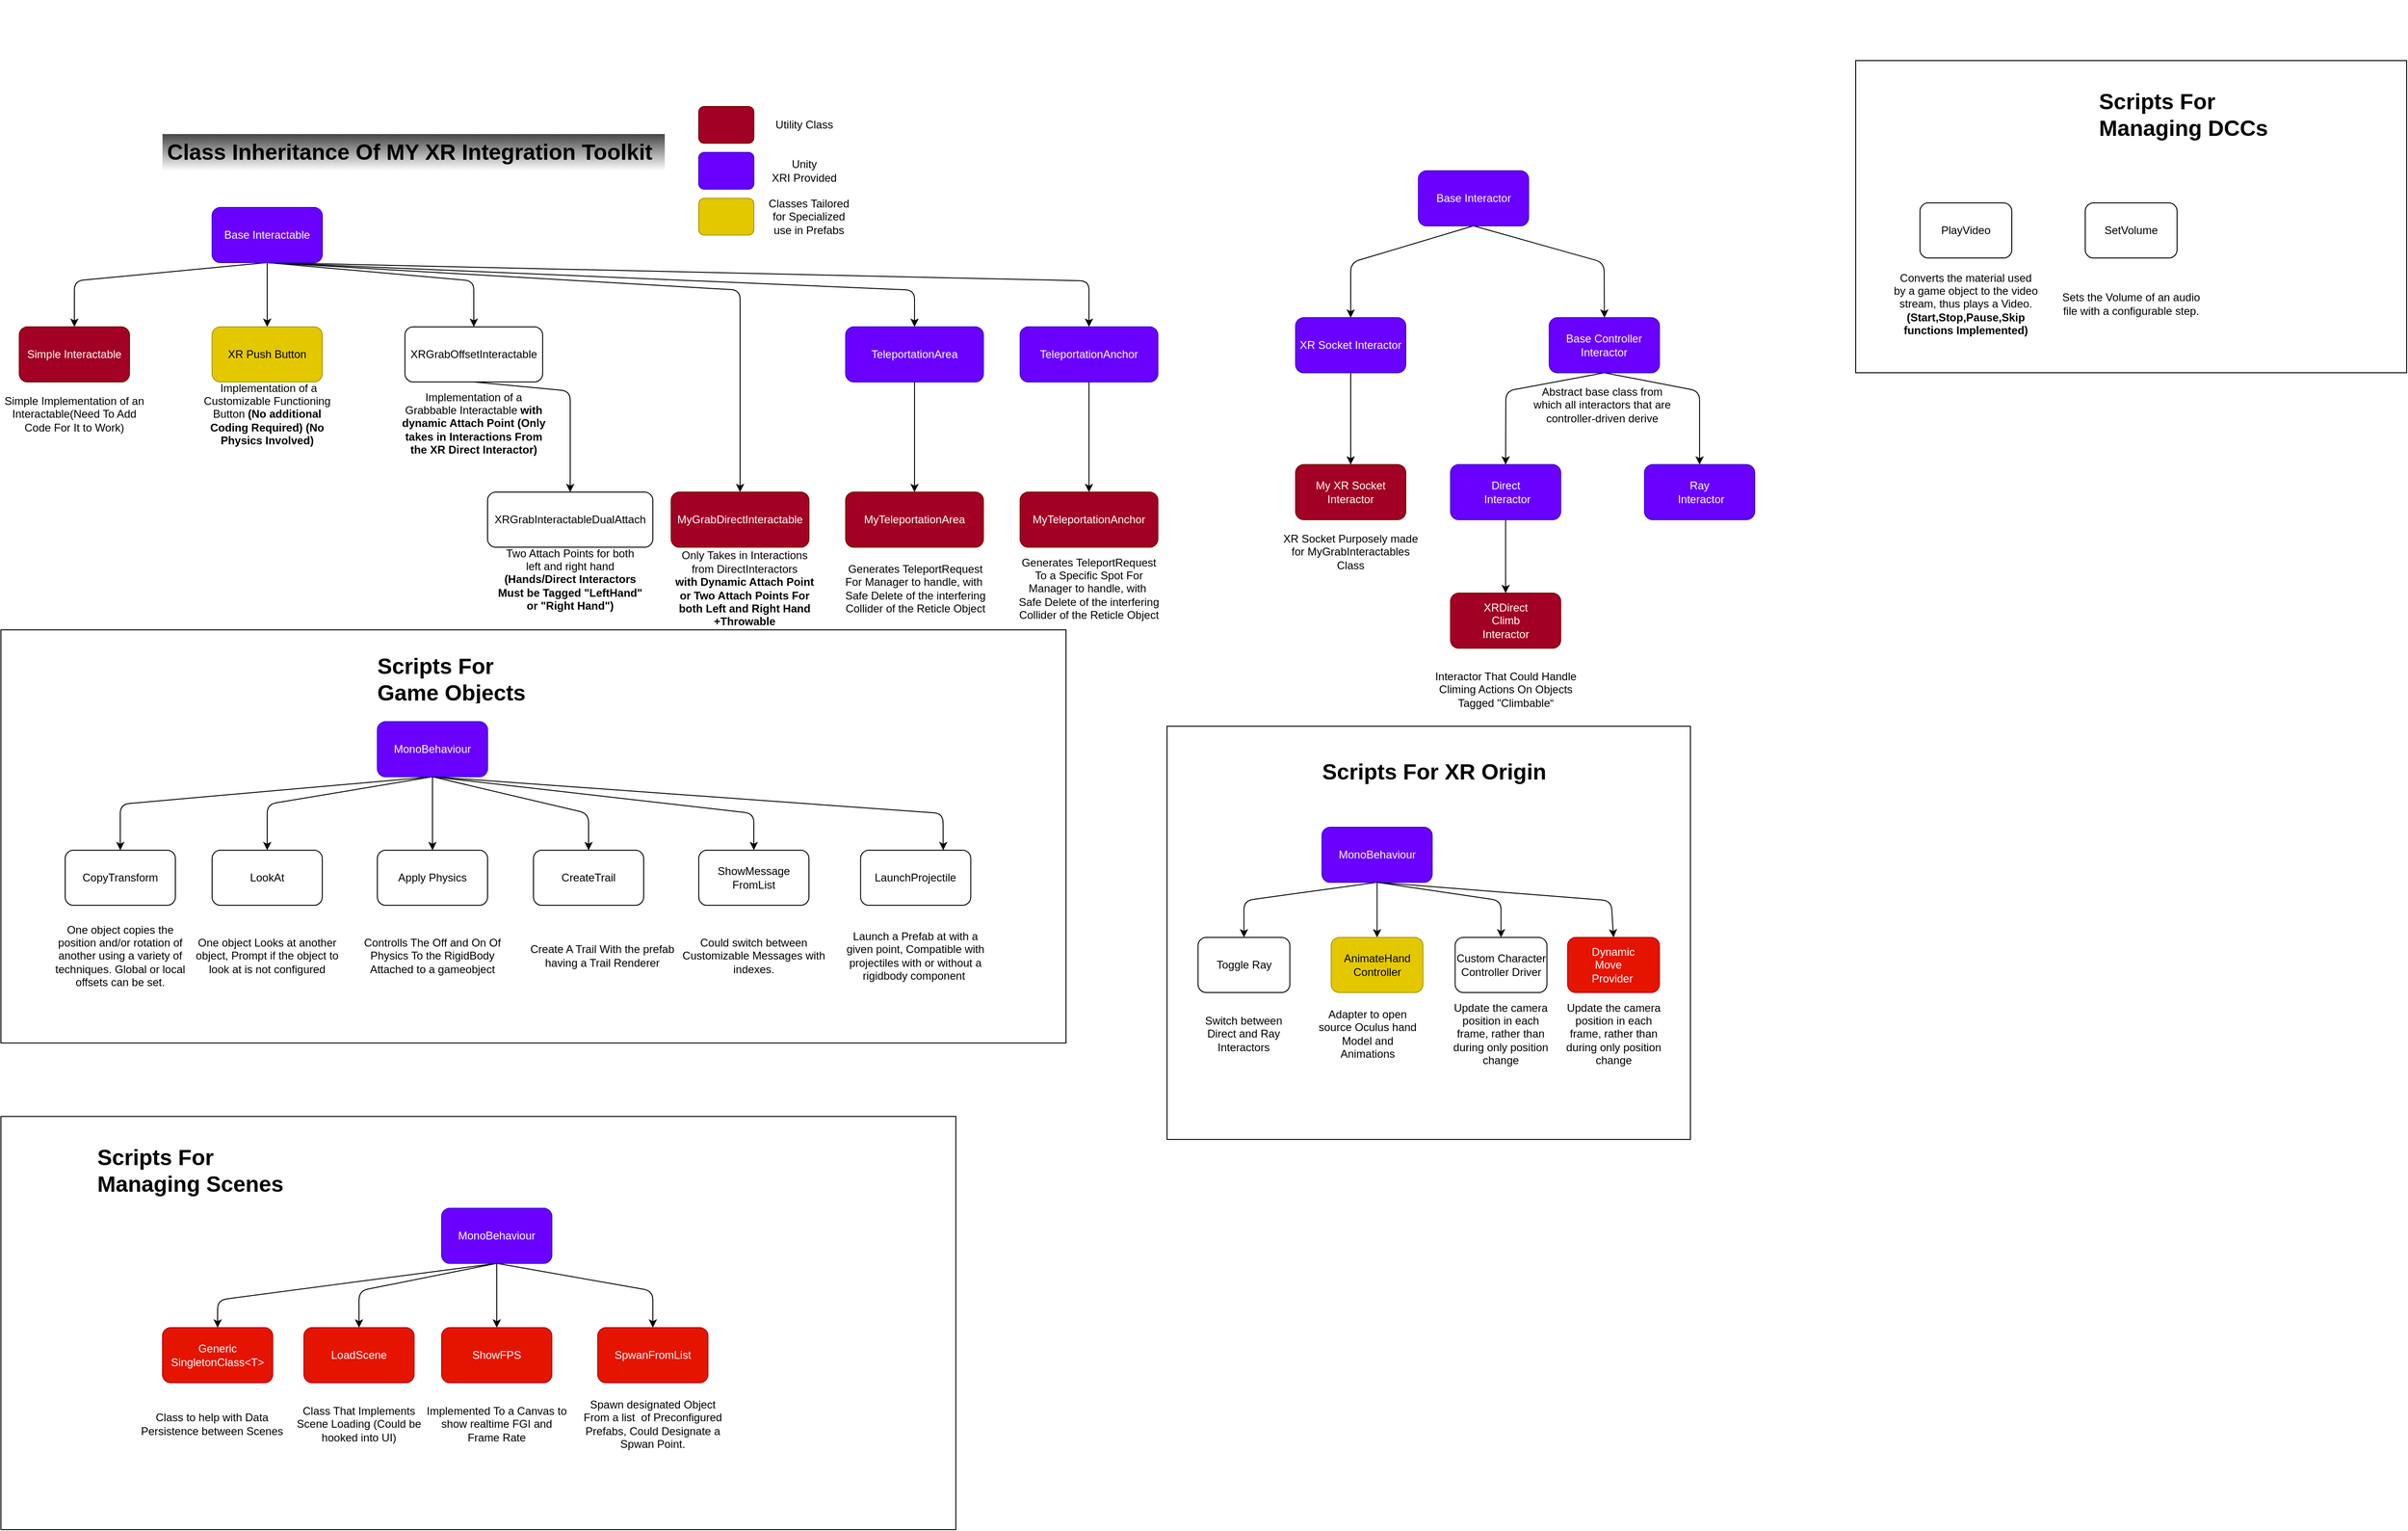 <mxfile>
    <diagram id="oWx1CMlj1S1pF4CIYpkc" name="Page-1">
        <mxGraphModel dx="940" dy="660" grid="1" gridSize="10" guides="1" tooltips="1" connect="1" arrows="1" fold="1" page="1" pageScale="1" pageWidth="2000" pageHeight="2000" math="0" shadow="0">
            <root>
                <mxCell id="0"/>
                <mxCell id="1" parent="0"/>
                <mxCell id="39" value="" style="rounded=0;whiteSpace=wrap;html=1;glass=0;fillStyle=solid;strokeColor=default;fillColor=default;gradientColor=none;gradientDirection=north;" parent="1" vertex="1">
                    <mxGeometry x="150" y="700" width="1160" height="450" as="geometry"/>
                </mxCell>
                <mxCell id="5" style="edgeStyle=none;html=1;exitX=0.5;exitY=1;exitDx=0;exitDy=0;entryX=0.5;entryY=0;entryDx=0;entryDy=0;" parent="1" source="2" target="3" edge="1">
                    <mxGeometry relative="1" as="geometry">
                        <Array as="points">
                            <mxPoint x="230" y="320"/>
                        </Array>
                    </mxGeometry>
                </mxCell>
                <mxCell id="8" style="edgeStyle=none;html=1;exitX=0.5;exitY=1;exitDx=0;exitDy=0;entryX=0.5;entryY=0;entryDx=0;entryDy=0;" parent="1" source="2" target="6" edge="1">
                    <mxGeometry relative="1" as="geometry"/>
                </mxCell>
                <mxCell id="12" style="edgeStyle=none;html=1;exitX=0.5;exitY=1;exitDx=0;exitDy=0;entryX=0.5;entryY=0;entryDx=0;entryDy=0;" parent="1" source="2" target="9" edge="1">
                    <mxGeometry relative="1" as="geometry">
                        <Array as="points">
                            <mxPoint x="665" y="320"/>
                        </Array>
                    </mxGeometry>
                </mxCell>
                <mxCell id="17" style="edgeStyle=none;html=1;exitX=0.5;exitY=1;exitDx=0;exitDy=0;entryX=0.5;entryY=0;entryDx=0;entryDy=0;" parent="1" source="2" target="16" edge="1">
                    <mxGeometry relative="1" as="geometry">
                        <Array as="points">
                            <mxPoint x="955" y="330"/>
                        </Array>
                    </mxGeometry>
                </mxCell>
                <mxCell id="107" style="edgeStyle=none;html=1;exitX=0.5;exitY=1;exitDx=0;exitDy=0;entryX=0.5;entryY=0;entryDx=0;entryDy=0;" parent="1" source="2" target="106" edge="1">
                    <mxGeometry relative="1" as="geometry">
                        <Array as="points">
                            <mxPoint x="1145" y="330"/>
                        </Array>
                    </mxGeometry>
                </mxCell>
                <mxCell id="109" style="edgeStyle=none;html=1;exitX=0.5;exitY=1;exitDx=0;exitDy=0;entryX=0.5;entryY=0;entryDx=0;entryDy=0;" parent="1" source="2" target="108" edge="1">
                    <mxGeometry relative="1" as="geometry">
                        <Array as="points">
                            <mxPoint x="1335" y="320"/>
                        </Array>
                    </mxGeometry>
                </mxCell>
                <mxCell id="2" value="Base Interactable" style="rounded=1;whiteSpace=wrap;html=1;fillColor=#6a00ff;fontColor=#ffffff;strokeColor=#3700CC;" parent="1" vertex="1">
                    <mxGeometry x="380" y="240" width="120" height="60" as="geometry"/>
                </mxCell>
                <mxCell id="3" value="Simple Interactable" style="rounded=1;whiteSpace=wrap;html=1;fillColor=#a20025;fontColor=#ffffff;strokeColor=#6F0000;" parent="1" vertex="1">
                    <mxGeometry x="170" y="370" width="120" height="60" as="geometry"/>
                </mxCell>
                <mxCell id="4" value="Simple Implementation of an Interactable(Need To Add Code For It to Work)" style="text;html=1;strokeColor=none;fillColor=none;align=center;verticalAlign=middle;whiteSpace=wrap;rounded=0;" parent="1" vertex="1">
                    <mxGeometry x="150" y="440" width="160" height="50" as="geometry"/>
                </mxCell>
                <mxCell id="6" value="XR Push Button" style="rounded=1;whiteSpace=wrap;html=1;fillColor=#e3c800;fontColor=#000000;strokeColor=#B09500;" parent="1" vertex="1">
                    <mxGeometry x="380" y="370" width="120" height="60" as="geometry"/>
                </mxCell>
                <mxCell id="7" value="&amp;nbsp;Implementation of a Customizable Functioning Button&lt;b&gt; (No additional Coding Required) (No Physics Involved)&lt;/b&gt;" style="text;html=1;strokeColor=none;fillColor=none;align=center;verticalAlign=middle;whiteSpace=wrap;rounded=0;" parent="1" vertex="1">
                    <mxGeometry x="360" y="440" width="160" height="50" as="geometry"/>
                </mxCell>
                <mxCell id="14" style="edgeStyle=none;html=1;exitX=0.5;exitY=1;exitDx=0;exitDy=0;entryX=0.5;entryY=0;entryDx=0;entryDy=0;" parent="1" source="9" target="13" edge="1">
                    <mxGeometry relative="1" as="geometry">
                        <Array as="points">
                            <mxPoint x="770" y="440"/>
                        </Array>
                    </mxGeometry>
                </mxCell>
                <mxCell id="9" value="XRGrabOffsetInteractable" style="rounded=1;whiteSpace=wrap;html=1;" parent="1" vertex="1">
                    <mxGeometry x="590" y="370" width="150" height="60" as="geometry"/>
                </mxCell>
                <mxCell id="10" value="Implementation of a Grabbable Interactable &lt;b&gt;with dynamic Attach Point (Only takes in Interactions From the XR Direct Interactor)&lt;/b&gt;" style="text;html=1;strokeColor=none;fillColor=none;align=center;verticalAlign=middle;whiteSpace=wrap;rounded=0;" parent="1" vertex="1">
                    <mxGeometry x="585" y="450" width="160" height="50" as="geometry"/>
                </mxCell>
                <mxCell id="13" value="XRGrabInteractableDualAttach" style="rounded=1;whiteSpace=wrap;html=1;" parent="1" vertex="1">
                    <mxGeometry x="680" y="550" width="180" height="60" as="geometry"/>
                </mxCell>
                <mxCell id="15" value="Two Attach Points for both left and right hand &lt;b&gt;(Hands/Direct Interactors Must be Tagged &quot;LeftHand&quot; or &quot;Right Hand&quot;)&lt;/b&gt;" style="text;html=1;strokeColor=none;fillColor=none;align=center;verticalAlign=middle;whiteSpace=wrap;rounded=0;" parent="1" vertex="1">
                    <mxGeometry x="690" y="620" width="160" height="50" as="geometry"/>
                </mxCell>
                <mxCell id="16" value="MyGrabDirectInteractable" style="rounded=1;whiteSpace=wrap;html=1;fillColor=#a20025;fontColor=#ffffff;strokeColor=#6F0000;" parent="1" vertex="1">
                    <mxGeometry x="880" y="550" width="150" height="60" as="geometry"/>
                </mxCell>
                <mxCell id="18" value="Only Takes in Interactions from DirectInteractors&lt;br&gt;&lt;b&gt;with Dynamic Attach Point or Two Attach Points For both Left and Right Hand +Throwable&lt;/b&gt;" style="text;html=1;strokeColor=none;fillColor=none;align=center;verticalAlign=middle;whiteSpace=wrap;rounded=0;" parent="1" vertex="1">
                    <mxGeometry x="880" y="630" width="160" height="50" as="geometry"/>
                </mxCell>
                <mxCell id="19" value="" style="rounded=1;whiteSpace=wrap;html=1;fillColor=#a20025;fontColor=#ffffff;strokeColor=#6F0000;" parent="1" vertex="1">
                    <mxGeometry x="910" y="130" width="60" height="40" as="geometry"/>
                </mxCell>
                <mxCell id="20" value="Utility Class" style="text;html=1;strokeColor=none;fillColor=none;align=center;verticalAlign=middle;whiteSpace=wrap;rounded=0;" parent="1" vertex="1">
                    <mxGeometry x="980" y="135" width="90" height="30" as="geometry"/>
                </mxCell>
                <mxCell id="21" value="" style="rounded=1;whiteSpace=wrap;html=1;fillColor=#6a00ff;fontColor=#ffffff;strokeColor=#3700CC;" parent="1" vertex="1">
                    <mxGeometry x="910" y="180" width="60" height="40" as="geometry"/>
                </mxCell>
                <mxCell id="22" value="Unity&lt;br&gt;XRI Provided" style="text;html=1;strokeColor=none;fillColor=none;align=center;verticalAlign=middle;whiteSpace=wrap;rounded=0;glass=0;" parent="1" vertex="1">
                    <mxGeometry x="980" y="185" width="90" height="30" as="geometry"/>
                </mxCell>
                <mxCell id="23" value="" style="rounded=1;whiteSpace=wrap;html=1;fillColor=#e3c800;fontColor=#000000;strokeColor=#B09500;" parent="1" vertex="1">
                    <mxGeometry x="910" y="230" width="60" height="40" as="geometry"/>
                </mxCell>
                <mxCell id="29" value="&lt;h1&gt;Class Inheritance Of MY XR Integration Toolkit&lt;/h1&gt;" style="text;html=1;strokeColor=none;fillColor=default;spacing=5;spacingTop=-20;whiteSpace=wrap;overflow=hidden;rounded=0;glass=0;fillStyle=solid;gradientColor=#454545;gradientDirection=north;" parent="1" vertex="1">
                    <mxGeometry x="326" y="160" width="547" height="40" as="geometry"/>
                </mxCell>
                <mxCell id="30" value="Classes Tailored for Specialized use in Prefabs" style="text;html=1;strokeColor=none;fillColor=none;align=center;verticalAlign=middle;whiteSpace=wrap;rounded=0;" parent="1" vertex="1">
                    <mxGeometry x="980" y="235" width="100" height="30" as="geometry"/>
                </mxCell>
                <mxCell id="36" style="edgeStyle=none;html=1;exitX=0.5;exitY=1;exitDx=0;exitDy=0;entryX=0.5;entryY=0;entryDx=0;entryDy=0;" parent="1" source="31" target="32" edge="1">
                    <mxGeometry relative="1" as="geometry">
                        <Array as="points">
                            <mxPoint x="280" y="890"/>
                        </Array>
                    </mxGeometry>
                </mxCell>
                <mxCell id="37" style="edgeStyle=none;html=1;exitX=0.5;exitY=1;exitDx=0;exitDy=0;entryX=0.5;entryY=0;entryDx=0;entryDy=0;" parent="1" source="31" target="34" edge="1">
                    <mxGeometry relative="1" as="geometry">
                        <Array as="points">
                            <mxPoint x="440" y="890"/>
                        </Array>
                    </mxGeometry>
                </mxCell>
                <mxCell id="72" style="edgeStyle=none;html=1;exitX=0.5;exitY=1;exitDx=0;exitDy=0;entryX=0.5;entryY=0;entryDx=0;entryDy=0;" parent="1" source="31" target="70" edge="1">
                    <mxGeometry relative="1" as="geometry">
                        <Array as="points">
                            <mxPoint x="620" y="900"/>
                        </Array>
                    </mxGeometry>
                </mxCell>
                <mxCell id="122" style="edgeStyle=none;html=1;exitX=0.5;exitY=1;exitDx=0;exitDy=0;entryX=0.5;entryY=0;entryDx=0;entryDy=0;" edge="1" parent="1" source="31" target="121">
                    <mxGeometry relative="1" as="geometry">
                        <Array as="points">
                            <mxPoint x="970" y="900"/>
                        </Array>
                    </mxGeometry>
                </mxCell>
                <mxCell id="127" style="edgeStyle=none;html=1;exitX=0.5;exitY=1;exitDx=0;exitDy=0;entryX=0.75;entryY=0;entryDx=0;entryDy=0;" edge="1" parent="1" source="31" target="125">
                    <mxGeometry relative="1" as="geometry">
                        <Array as="points">
                            <mxPoint x="1176" y="900"/>
                        </Array>
                    </mxGeometry>
                </mxCell>
                <mxCell id="31" value="MonoBehaviour" style="rounded=1;whiteSpace=wrap;html=1;fillColor=#6a00ff;fontColor=#ffffff;strokeColor=#3700CC;" parent="1" vertex="1">
                    <mxGeometry x="560" y="800" width="120" height="60" as="geometry"/>
                </mxCell>
                <mxCell id="32" value="CopyTransform" style="rounded=1;whiteSpace=wrap;html=1;glass=0;fillStyle=solid;strokeColor=default;fillColor=default;gradientColor=none;gradientDirection=north;" parent="1" vertex="1">
                    <mxGeometry x="220" y="940" width="120" height="60" as="geometry"/>
                </mxCell>
                <mxCell id="33" value="One object copies the position and/or rotation of another using a variety of techniques. Global or local offsets can be set." style="text;html=1;strokeColor=none;fillColor=none;align=center;verticalAlign=middle;whiteSpace=wrap;rounded=0;" parent="1" vertex="1">
                    <mxGeometry x="200" y="1020" width="160" height="70" as="geometry"/>
                </mxCell>
                <mxCell id="34" value="LookAt" style="rounded=1;whiteSpace=wrap;html=1;glass=0;fillStyle=solid;strokeColor=default;fillColor=default;gradientColor=none;gradientDirection=north;" parent="1" vertex="1">
                    <mxGeometry x="380" y="940" width="120" height="60" as="geometry"/>
                </mxCell>
                <mxCell id="35" value="One object Looks at another object, Prompt if the object to look at is not configured" style="text;html=1;strokeColor=none;fillColor=none;align=center;verticalAlign=middle;whiteSpace=wrap;rounded=0;" parent="1" vertex="1">
                    <mxGeometry x="360" y="1020" width="160" height="70" as="geometry"/>
                </mxCell>
                <mxCell id="38" value="&lt;h1&gt;Scripts For Game Objects&lt;/h1&gt;" style="text;html=1;strokeColor=none;fillColor=none;spacing=5;spacingTop=-20;whiteSpace=wrap;overflow=hidden;rounded=0;glass=0;fillStyle=solid;" parent="1" vertex="1">
                    <mxGeometry x="555" y="720" width="190" height="60" as="geometry"/>
                </mxCell>
                <mxCell id="40" value="" style="rounded=0;whiteSpace=wrap;html=1;glass=0;fillStyle=solid;strokeColor=default;fillColor=default;gradientColor=none;gradientDirection=north;" parent="1" vertex="1">
                    <mxGeometry x="1420" y="805" width="570" height="450" as="geometry"/>
                </mxCell>
                <mxCell id="41" value="&lt;h1&gt;Scripts For XR Origin&lt;/h1&gt;" style="text;html=1;strokeColor=none;fillColor=none;spacing=5;spacingTop=-20;whiteSpace=wrap;overflow=hidden;rounded=0;glass=0;fillStyle=solid;" parent="1" vertex="1">
                    <mxGeometry x="1583.75" y="835" width="290" height="60" as="geometry"/>
                </mxCell>
                <mxCell id="48" style="edgeStyle=none;html=1;exitX=0.5;exitY=1;exitDx=0;exitDy=0;entryX=0.5;entryY=0;entryDx=0;entryDy=0;" parent="1" source="42" target="43" edge="1">
                    <mxGeometry relative="1" as="geometry">
                        <Array as="points">
                            <mxPoint x="1503.75" y="995"/>
                        </Array>
                    </mxGeometry>
                </mxCell>
                <mxCell id="49" style="edgeStyle=none;html=1;exitX=0.5;exitY=1;exitDx=0;exitDy=0;" parent="1" source="42" target="45" edge="1">
                    <mxGeometry relative="1" as="geometry"/>
                </mxCell>
                <mxCell id="64" style="edgeStyle=none;html=1;exitX=0.5;exitY=1;exitDx=0;exitDy=0;entryX=0.5;entryY=0;entryDx=0;entryDy=0;fontColor=#FFFFFF;" parent="1" source="42" target="62" edge="1">
                    <mxGeometry relative="1" as="geometry">
                        <Array as="points">
                            <mxPoint x="1903.75" y="995"/>
                        </Array>
                    </mxGeometry>
                </mxCell>
                <mxCell id="42" value="MonoBehaviour" style="rounded=1;whiteSpace=wrap;html=1;fillColor=#6a00ff;fontColor=#ffffff;strokeColor=#3700CC;" parent="1" vertex="1">
                    <mxGeometry x="1588.75" y="915" width="120" height="60" as="geometry"/>
                </mxCell>
                <mxCell id="43" value="Toggle Ray" style="rounded=1;whiteSpace=wrap;html=1;glass=0;fillStyle=solid;strokeColor=default;fillColor=default;gradientColor=none;gradientDirection=north;" parent="1" vertex="1">
                    <mxGeometry x="1453.75" y="1035" width="100" height="60" as="geometry"/>
                </mxCell>
                <mxCell id="44" value="Switch between Direct and Ray Interactors" style="text;html=1;strokeColor=none;fillColor=none;align=center;verticalAlign=middle;whiteSpace=wrap;rounded=0;" parent="1" vertex="1">
                    <mxGeometry x="1446.25" y="1105" width="115" height="70" as="geometry"/>
                </mxCell>
                <mxCell id="45" value="AnimateHand&lt;br&gt;Controller" style="rounded=1;whiteSpace=wrap;html=1;glass=0;fillStyle=solid;strokeColor=#B09500;fillColor=#e3c800;gradientDirection=north;fontColor=#000000;" parent="1" vertex="1">
                    <mxGeometry x="1598.75" y="1035" width="100" height="60" as="geometry"/>
                </mxCell>
                <mxCell id="47" value="Adapter to open source Oculus hand&lt;br&gt;Model and Animations" style="text;html=1;strokeColor=none;fillColor=none;align=center;verticalAlign=middle;whiteSpace=wrap;rounded=0;" parent="1" vertex="1">
                    <mxGeometry x="1581.25" y="1105" width="115" height="70" as="geometry"/>
                </mxCell>
                <mxCell id="50" value="" style="rounded=0;whiteSpace=wrap;html=1;glass=0;fillStyle=solid;strokeColor=default;fillColor=default;gradientColor=none;gradientDirection=north;" parent="1" vertex="1">
                    <mxGeometry x="150" y="1230" width="1040" height="450" as="geometry"/>
                </mxCell>
                <mxCell id="51" value="&lt;h1&gt;Scripts For Managing Scenes&lt;/h1&gt;" style="text;html=1;strokeColor=none;fillColor=none;spacing=5;spacingTop=-20;whiteSpace=wrap;overflow=hidden;rounded=0;glass=0;fillStyle=solid;" parent="1" vertex="1">
                    <mxGeometry x="250" y="1255" width="250" height="70" as="geometry"/>
                </mxCell>
                <mxCell id="55" style="edgeStyle=none;html=1;exitX=0.5;exitY=1;exitDx=0;exitDy=0;entryX=0.5;entryY=0;entryDx=0;entryDy=0;" parent="1" source="52" target="53" edge="1">
                    <mxGeometry relative="1" as="geometry">
                        <Array as="points">
                            <mxPoint x="386" y="1430"/>
                        </Array>
                    </mxGeometry>
                </mxCell>
                <mxCell id="89" style="edgeStyle=none;html=1;exitX=0.5;exitY=1;exitDx=0;exitDy=0;entryX=0.5;entryY=0;entryDx=0;entryDy=0;" parent="1" source="52" target="87" edge="1">
                    <mxGeometry relative="1" as="geometry">
                        <Array as="points">
                            <mxPoint x="690" y="1420"/>
                        </Array>
                    </mxGeometry>
                </mxCell>
                <mxCell id="119" style="edgeStyle=none;html=1;exitX=0.5;exitY=1;exitDx=0;exitDy=0;entryX=0.5;entryY=0;entryDx=0;entryDy=0;" edge="1" parent="1" source="52" target="117">
                    <mxGeometry relative="1" as="geometry">
                        <Array as="points">
                            <mxPoint x="860" y="1420"/>
                        </Array>
                    </mxGeometry>
                </mxCell>
                <mxCell id="52" value="MonoBehaviour" style="rounded=1;whiteSpace=wrap;html=1;fillColor=#6a00ff;fontColor=#ffffff;strokeColor=#3700CC;" parent="1" vertex="1">
                    <mxGeometry x="630" y="1330" width="120" height="60" as="geometry"/>
                </mxCell>
                <mxCell id="53" value="Generic&lt;br&gt;SingletonClass&amp;lt;T&amp;gt;" style="rounded=1;whiteSpace=wrap;html=1;glass=0;fillStyle=solid;strokeColor=#B20000;fillColor=#e51400;gradientDirection=north;fontColor=#ffffff;" parent="1" vertex="1">
                    <mxGeometry x="326" y="1460" width="120" height="60" as="geometry"/>
                </mxCell>
                <mxCell id="54" value="Class to help with Data Persistence between Scenes" style="text;html=1;strokeColor=none;fillColor=none;align=center;verticalAlign=middle;whiteSpace=wrap;rounded=0;" parent="1" vertex="1">
                    <mxGeometry x="300" y="1530" width="160" height="70" as="geometry"/>
                </mxCell>
                <mxCell id="59" style="edgeStyle=none;html=1;entryX=0.5;entryY=0;entryDx=0;entryDy=0;exitX=0.5;exitY=1;exitDx=0;exitDy=0;" parent="1" source="42" edge="1">
                    <mxGeometry relative="1" as="geometry">
                        <mxPoint x="1653.75" y="975" as="sourcePoint"/>
                        <mxPoint x="1783.75" y="1035.0" as="targetPoint"/>
                        <Array as="points">
                            <mxPoint x="1783.75" y="995"/>
                        </Array>
                    </mxGeometry>
                </mxCell>
                <mxCell id="61" value="Update the camera position in each frame, rather than during only position change" style="text;html=1;strokeColor=none;fillColor=none;align=center;verticalAlign=middle;whiteSpace=wrap;rounded=0;" parent="1" vertex="1">
                    <mxGeometry x="1726.25" y="1105" width="115" height="70" as="geometry"/>
                </mxCell>
                <mxCell id="62" value="&lt;div style=&quot;text-align: left;&quot;&gt;&lt;span style=&quot;background-color: initial;&quot;&gt;&lt;font color=&quot;#ffffff&quot;&gt;Dynamic&lt;/font&gt;&lt;/span&gt;&lt;/div&gt;&lt;div style=&quot;text-align: left;&quot;&gt;&lt;span style=&quot;background-color: initial;&quot;&gt;&lt;font color=&quot;#ffffff&quot;&gt;&amp;nbsp;Move&amp;nbsp;&lt;/font&gt;&lt;/span&gt;&lt;/div&gt;&lt;div style=&quot;text-align: left;&quot;&gt;&lt;span style=&quot;background-color: initial;&quot;&gt;&lt;font color=&quot;#ffffff&quot;&gt;Provider&lt;/font&gt;&lt;/span&gt;&lt;/div&gt;" style="rounded=1;whiteSpace=wrap;html=1;glass=0;fillStyle=solid;strokeColor=#B20000;fillColor=#e51400;gradientDirection=north;fontColor=#ffffff;" parent="1" vertex="1">
                    <mxGeometry x="1856.25" y="1035" width="100" height="60" as="geometry"/>
                </mxCell>
                <mxCell id="63" value="Update the camera position in each frame, rather than during only position change" style="text;html=1;strokeColor=none;fillColor=none;align=center;verticalAlign=middle;whiteSpace=wrap;rounded=0;" parent="1" vertex="1">
                    <mxGeometry x="1848.75" y="1105" width="115" height="70" as="geometry"/>
                </mxCell>
                <mxCell id="65" value="Custom Character&lt;br&gt;Controller Driver" style="rounded=1;whiteSpace=wrap;html=1;glass=0;fillStyle=solid;strokeColor=default;fillColor=default;gradientColor=none;gradientDirection=north;" parent="1" vertex="1">
                    <mxGeometry x="1733.75" y="1035" width="100" height="60" as="geometry"/>
                </mxCell>
                <mxCell id="66" value="" style="shape=image;verticalLabelPosition=bottom;labelBackgroundColor=default;verticalAlign=top;aspect=fixed;imageAspect=0;image=https://docs.unity3d.com/Packages/com.unity.xr.interaction.toolkit@2.0/manual/images/class-hierarchy.svg;imageBackground=#FFFFFF;fillStyle=solid;" parent="1" vertex="1">
                    <mxGeometry x="1100" y="14" width="630.64" height="171" as="geometry"/>
                </mxCell>
                <mxCell id="67" value="LoadScene" style="rounded=1;whiteSpace=wrap;html=1;glass=0;fillStyle=solid;strokeColor=#B20000;fillColor=#e51400;gradientDirection=north;fontColor=#ffffff;" parent="1" vertex="1">
                    <mxGeometry x="480" y="1460" width="120" height="60" as="geometry"/>
                </mxCell>
                <mxCell id="68" style="edgeStyle=none;html=1;exitX=0.5;exitY=1;exitDx=0;exitDy=0;entryX=0.5;entryY=0;entryDx=0;entryDy=0;" parent="1" source="52" target="67" edge="1">
                    <mxGeometry relative="1" as="geometry">
                        <Array as="points">
                            <mxPoint x="540" y="1420"/>
                        </Array>
                        <mxPoint x="370" y="1410" as="sourcePoint"/>
                        <mxPoint x="270" y="1470" as="targetPoint"/>
                    </mxGeometry>
                </mxCell>
                <mxCell id="69" value="Class That Implements Scene Loading (Could be hooked into UI)" style="text;html=1;strokeColor=none;fillColor=none;align=center;verticalAlign=middle;whiteSpace=wrap;rounded=0;" parent="1" vertex="1">
                    <mxGeometry x="460" y="1530" width="160" height="70" as="geometry"/>
                </mxCell>
                <mxCell id="70" value="Apply Physics" style="rounded=1;whiteSpace=wrap;html=1;glass=0;fillStyle=solid;strokeColor=default;fillColor=default;gradientColor=none;gradientDirection=north;" parent="1" vertex="1">
                    <mxGeometry x="560" y="940" width="120" height="60" as="geometry"/>
                </mxCell>
                <mxCell id="73" value="Controlls The Off and On Of Physics To the RigidBody Attached to a gameobject" style="text;html=1;strokeColor=none;fillColor=none;align=center;verticalAlign=middle;whiteSpace=wrap;rounded=0;" parent="1" vertex="1">
                    <mxGeometry x="540.0" y="1020" width="160" height="70" as="geometry"/>
                </mxCell>
                <mxCell id="74" value="CreateTrail" style="rounded=1;whiteSpace=wrap;html=1;glass=0;fillStyle=solid;strokeColor=default;fillColor=default;gradientColor=none;gradientDirection=north;" parent="1" vertex="1">
                    <mxGeometry x="730" y="940" width="120" height="60" as="geometry"/>
                </mxCell>
                <mxCell id="75" value="Create A Trail With the prefab having a Trail Renderer" style="text;html=1;strokeColor=none;fillColor=none;align=center;verticalAlign=middle;whiteSpace=wrap;rounded=0;" parent="1" vertex="1">
                    <mxGeometry x="725.0" y="1020" width="160" height="70" as="geometry"/>
                </mxCell>
                <mxCell id="76" style="edgeStyle=none;html=1;exitX=0.5;exitY=1;exitDx=0;exitDy=0;entryX=0.5;entryY=0;entryDx=0;entryDy=0;" parent="1" source="31" target="74" edge="1">
                    <mxGeometry relative="1" as="geometry">
                        <mxPoint x="370" y="880" as="sourcePoint"/>
                        <mxPoint x="630" y="950" as="targetPoint"/>
                        <Array as="points">
                            <mxPoint x="790" y="900"/>
                        </Array>
                    </mxGeometry>
                </mxCell>
                <mxCell id="87" value="ShowFPS" style="rounded=1;whiteSpace=wrap;html=1;glass=0;fillStyle=solid;strokeColor=#B20000;fillColor=#e51400;gradientDirection=north;fontColor=#ffffff;" parent="1" vertex="1">
                    <mxGeometry x="630" y="1460" width="120" height="60" as="geometry"/>
                </mxCell>
                <mxCell id="88" value="Implemented To a Canvas to show realtime FGI and Frame Rate" style="text;html=1;strokeColor=none;fillColor=none;align=center;verticalAlign=middle;whiteSpace=wrap;rounded=0;" parent="1" vertex="1">
                    <mxGeometry x="610" y="1530" width="160" height="70" as="geometry"/>
                </mxCell>
                <mxCell id="92" style="edgeStyle=none;html=1;exitX=0.5;exitY=1;exitDx=0;exitDy=0;entryX=0.5;entryY=0;entryDx=0;entryDy=0;" parent="1" source="90" target="91" edge="1">
                    <mxGeometry relative="1" as="geometry">
                        <Array as="points">
                            <mxPoint x="1620" y="300"/>
                        </Array>
                    </mxGeometry>
                </mxCell>
                <mxCell id="96" style="edgeStyle=none;html=1;exitX=0.5;exitY=1;exitDx=0;exitDy=0;" parent="1" source="90" edge="1">
                    <mxGeometry relative="1" as="geometry">
                        <mxPoint x="1896.286" y="360" as="targetPoint"/>
                        <Array as="points">
                            <mxPoint x="1896" y="300"/>
                        </Array>
                    </mxGeometry>
                </mxCell>
                <mxCell id="90" value="Base Interactor" style="rounded=1;whiteSpace=wrap;html=1;fillColor=#6a00ff;fontColor=#ffffff;strokeColor=#3700CC;" parent="1" vertex="1">
                    <mxGeometry x="1693.75" y="200" width="120" height="60" as="geometry"/>
                </mxCell>
                <mxCell id="95" style="edgeStyle=none;html=1;exitX=0.5;exitY=1;exitDx=0;exitDy=0;entryX=0.5;entryY=0;entryDx=0;entryDy=0;" parent="1" source="91" target="94" edge="1">
                    <mxGeometry relative="1" as="geometry"/>
                </mxCell>
                <mxCell id="91" value="XR Socket Interactor" style="rounded=1;whiteSpace=wrap;html=1;fillColor=#6a00ff;fontColor=#ffffff;strokeColor=#3700CC;" parent="1" vertex="1">
                    <mxGeometry x="1560" y="360" width="120" height="60" as="geometry"/>
                </mxCell>
                <mxCell id="93" value="XR Socket Purposely made for MyGrabInteractables Class" style="text;html=1;strokeColor=none;fillColor=none;align=center;verticalAlign=middle;whiteSpace=wrap;rounded=0;" parent="1" vertex="1">
                    <mxGeometry x="1540" y="590" width="160" height="50" as="geometry"/>
                </mxCell>
                <mxCell id="94" value="My XR Socket Interactor" style="rounded=1;whiteSpace=wrap;html=1;fillColor=#a20025;fontColor=#ffffff;strokeColor=#6F0000;" parent="1" vertex="1">
                    <mxGeometry x="1560" y="520" width="120" height="60" as="geometry"/>
                </mxCell>
                <mxCell id="101" style="edgeStyle=none;html=1;exitX=0.5;exitY=1;exitDx=0;exitDy=0;entryX=0.5;entryY=0;entryDx=0;entryDy=0;" parent="1" source="97" target="99" edge="1">
                    <mxGeometry relative="1" as="geometry">
                        <Array as="points">
                            <mxPoint x="1789" y="440"/>
                        </Array>
                    </mxGeometry>
                </mxCell>
                <mxCell id="102" style="edgeStyle=none;html=1;exitX=0.5;exitY=1;exitDx=0;exitDy=0;entryX=0.5;entryY=0;entryDx=0;entryDy=0;" parent="1" source="97" target="100" edge="1">
                    <mxGeometry relative="1" as="geometry">
                        <Array as="points">
                            <mxPoint x="2000" y="440"/>
                        </Array>
                    </mxGeometry>
                </mxCell>
                <mxCell id="97" value="Base Controller Interactor" style="rounded=1;whiteSpace=wrap;html=1;fillColor=#6a00ff;fontColor=#ffffff;strokeColor=#3700CC;" parent="1" vertex="1">
                    <mxGeometry x="1836.25" y="360" width="120" height="60" as="geometry"/>
                </mxCell>
                <mxCell id="98" value="Abstract base class from which all interactors that are controller-driven derive" style="text;html=1;strokeColor=none;fillColor=none;align=center;verticalAlign=middle;whiteSpace=wrap;rounded=0;" parent="1" vertex="1">
                    <mxGeometry x="1813.75" y="430" width="160" height="50" as="geometry"/>
                </mxCell>
                <mxCell id="104" style="edgeStyle=none;html=1;exitX=0.5;exitY=1;exitDx=0;exitDy=0;entryX=0.5;entryY=0;entryDx=0;entryDy=0;" parent="1" source="99" target="103" edge="1">
                    <mxGeometry relative="1" as="geometry"/>
                </mxCell>
                <mxCell id="99" value="Direct&lt;br&gt;&amp;nbsp;Interactor" style="rounded=1;whiteSpace=wrap;html=1;fillColor=#6a00ff;fontColor=#ffffff;strokeColor=#3700CC;" parent="1" vertex="1">
                    <mxGeometry x="1728.75" y="520" width="120" height="60" as="geometry"/>
                </mxCell>
                <mxCell id="100" value="Ray&lt;br&gt;&amp;nbsp;Interactor" style="rounded=1;whiteSpace=wrap;html=1;fillColor=#6a00ff;fontColor=#ffffff;strokeColor=#3700CC;" parent="1" vertex="1">
                    <mxGeometry x="1940" y="520" width="120" height="60" as="geometry"/>
                </mxCell>
                <mxCell id="103" value="XRDirect&lt;br&gt;Climb&lt;br&gt;Interactor" style="rounded=1;whiteSpace=wrap;html=1;fillColor=#a20025;fontColor=#ffffff;strokeColor=#6F0000;" parent="1" vertex="1">
                    <mxGeometry x="1728.75" y="660" width="120" height="60" as="geometry"/>
                </mxCell>
                <mxCell id="105" value="Interactor That Could Handle Climing Actions On Objects Tagged &quot;Climbable“" style="text;html=1;strokeColor=none;fillColor=none;align=center;verticalAlign=middle;whiteSpace=wrap;rounded=0;" parent="1" vertex="1">
                    <mxGeometry x="1708.75" y="730" width="160" height="70" as="geometry"/>
                </mxCell>
                <mxCell id="113" style="edgeStyle=none;html=1;exitX=0.5;exitY=1;exitDx=0;exitDy=0;" parent="1" source="106" target="111" edge="1">
                    <mxGeometry relative="1" as="geometry"/>
                </mxCell>
                <mxCell id="106" value="TeleportationArea" style="rounded=1;whiteSpace=wrap;html=1;fillColor=#6a00ff;fontColor=#ffffff;strokeColor=#3700CC;" parent="1" vertex="1">
                    <mxGeometry x="1070" y="370" width="150" height="60" as="geometry"/>
                </mxCell>
                <mxCell id="114" style="edgeStyle=none;html=1;exitX=0.5;exitY=1;exitDx=0;exitDy=0;entryX=0.5;entryY=0;entryDx=0;entryDy=0;" parent="1" source="108" target="112" edge="1">
                    <mxGeometry relative="1" as="geometry"/>
                </mxCell>
                <mxCell id="108" value="TeleportationAnchor" style="rounded=1;whiteSpace=wrap;html=1;fillColor=#6a00ff;fontColor=#ffffff;strokeColor=#3700CC;" parent="1" vertex="1">
                    <mxGeometry x="1260" y="370" width="150" height="60" as="geometry"/>
                </mxCell>
                <mxCell id="111" value="MyTeleportationArea" style="rounded=1;whiteSpace=wrap;html=1;fillColor=#a20025;fontColor=#ffffff;strokeColor=#6F0000;" parent="1" vertex="1">
                    <mxGeometry x="1070" y="550" width="150" height="60" as="geometry"/>
                </mxCell>
                <mxCell id="112" value="MyTeleportationAnchor" style="rounded=1;whiteSpace=wrap;html=1;fillColor=#a20025;fontColor=#ffffff;strokeColor=#6F0000;" parent="1" vertex="1">
                    <mxGeometry x="1260" y="550" width="150" height="60" as="geometry"/>
                </mxCell>
                <mxCell id="115" value="Generates TeleportRequest For Manager to handle, with&amp;nbsp; Safe Delete of the interfering Collider of the Reticle Object" style="text;html=1;strokeColor=none;fillColor=none;align=center;verticalAlign=middle;whiteSpace=wrap;rounded=0;" parent="1" vertex="1">
                    <mxGeometry x="1066.25" y="630" width="160" height="50" as="geometry"/>
                </mxCell>
                <mxCell id="116" value="Generates TeleportRequest To a Specific Spot For Manager to handle, with&amp;nbsp; Safe Delete of the interfering Collider of the Reticle Object" style="text;html=1;strokeColor=none;fillColor=none;align=center;verticalAlign=middle;whiteSpace=wrap;rounded=0;" parent="1" vertex="1">
                    <mxGeometry x="1255" y="630" width="160" height="50" as="geometry"/>
                </mxCell>
                <mxCell id="117" value="SpwanFromList" style="rounded=1;whiteSpace=wrap;html=1;glass=0;fillStyle=solid;strokeColor=#B20000;fillColor=#e51400;gradientDirection=north;fontColor=#ffffff;" vertex="1" parent="1">
                    <mxGeometry x="800" y="1460" width="120" height="60" as="geometry"/>
                </mxCell>
                <mxCell id="120" value="Spawn designated Object From a list&amp;nbsp; of Preconfigured Prefabs, Could Designate a Spwan Point." style="text;html=1;strokeColor=none;fillColor=none;align=center;verticalAlign=middle;whiteSpace=wrap;rounded=0;" vertex="1" parent="1">
                    <mxGeometry x="780" y="1530" width="160" height="70" as="geometry"/>
                </mxCell>
                <mxCell id="121" value="ShowMessage&lt;br&gt;FromList" style="rounded=1;whiteSpace=wrap;html=1;glass=0;fillStyle=solid;strokeColor=default;fillColor=default;gradientColor=none;gradientDirection=north;" vertex="1" parent="1">
                    <mxGeometry x="910" y="940" width="120" height="60" as="geometry"/>
                </mxCell>
                <mxCell id="123" value="Could switch between Customizable Messages with indexes." style="text;html=1;strokeColor=none;fillColor=none;align=center;verticalAlign=middle;whiteSpace=wrap;rounded=0;" vertex="1" parent="1">
                    <mxGeometry x="890.0" y="1020" width="160" height="70" as="geometry"/>
                </mxCell>
                <mxCell id="125" value="LaunchProjectile" style="rounded=1;whiteSpace=wrap;html=1;glass=0;fillStyle=solid;strokeColor=default;fillColor=default;gradientColor=none;gradientDirection=north;" vertex="1" parent="1">
                    <mxGeometry x="1086.25" y="940" width="120" height="60" as="geometry"/>
                </mxCell>
                <mxCell id="126" value="Launch a Prefab at with a given point, Compatible with projectiles with or without a rigidbody component&amp;nbsp;" style="text;html=1;strokeColor=none;fillColor=none;align=center;verticalAlign=middle;whiteSpace=wrap;rounded=0;" vertex="1" parent="1">
                    <mxGeometry x="1066.25" y="1020" width="160" height="70" as="geometry"/>
                </mxCell>
                <mxCell id="128" value="" style="rounded=0;whiteSpace=wrap;html=1;glass=0;fillStyle=solid;strokeColor=default;fillColor=default;gradientColor=none;gradientDirection=north;" vertex="1" parent="1">
                    <mxGeometry x="2170" y="80" width="600" height="340" as="geometry"/>
                </mxCell>
                <mxCell id="131" value="&lt;h1&gt;Scripts For Managing DCCs&lt;/h1&gt;" style="text;html=1;strokeColor=none;fillColor=none;spacing=5;spacingTop=-20;whiteSpace=wrap;overflow=hidden;rounded=0;glass=0;fillStyle=solid;" vertex="1" parent="1">
                    <mxGeometry x="2430" y="105" width="240" height="75" as="geometry"/>
                </mxCell>
                <mxCell id="133" value="PlayVideo" style="rounded=1;whiteSpace=wrap;html=1;glass=0;fillStyle=solid;strokeColor=default;fillColor=default;gradientColor=none;gradientDirection=north;" vertex="1" parent="1">
                    <mxGeometry x="2240" y="235" width="100" height="60" as="geometry"/>
                </mxCell>
                <mxCell id="134" value="Converts the material used by a game object to the video stream, thus plays a Video. &lt;b&gt;(Start,Stop,Pause,Skip functions Implemented)&lt;/b&gt;" style="text;html=1;strokeColor=none;fillColor=none;align=center;verticalAlign=middle;whiteSpace=wrap;rounded=0;" vertex="1" parent="1">
                    <mxGeometry x="2210" y="320" width="160" height="50" as="geometry"/>
                </mxCell>
                <mxCell id="135" value="SetVolume" style="rounded=1;whiteSpace=wrap;html=1;glass=0;fillStyle=solid;strokeColor=default;fillColor=default;gradientColor=none;gradientDirection=north;" vertex="1" parent="1">
                    <mxGeometry x="2420" y="235" width="100" height="60" as="geometry"/>
                </mxCell>
                <mxCell id="136" value="Sets the Volume of an audio file with a configurable step." style="text;html=1;strokeColor=none;fillColor=none;align=center;verticalAlign=middle;whiteSpace=wrap;rounded=0;" vertex="1" parent="1">
                    <mxGeometry x="2390" y="320" width="160" height="50" as="geometry"/>
                </mxCell>
            </root>
        </mxGraphModel>
    </diagram>
</mxfile>